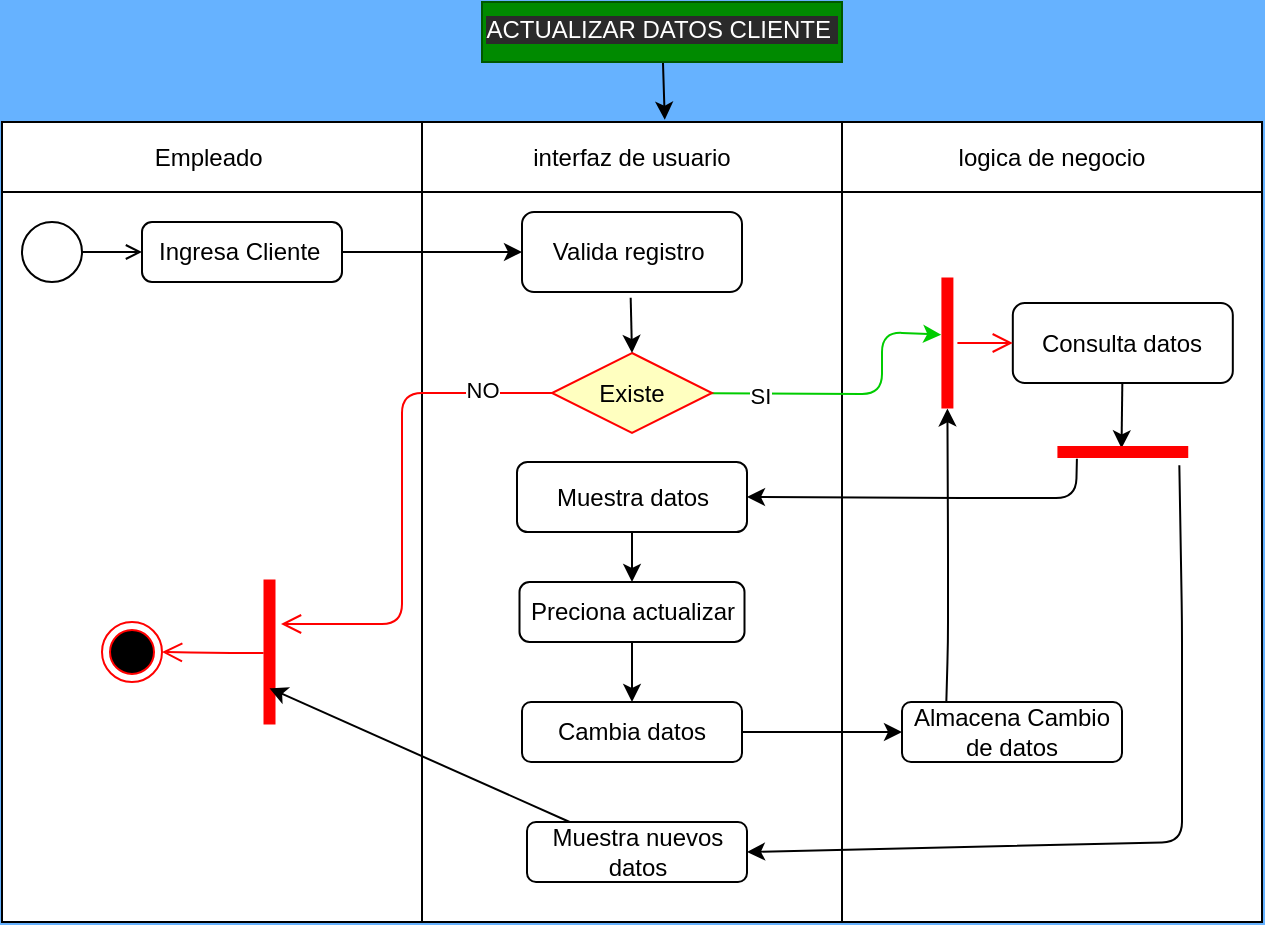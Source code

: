 <mxfile>
    <diagram id="LK1D6-XNAhjSKakinBuj" name="Page-1">
        <mxGraphModel dx="760" dy="607" grid="1" gridSize="10" guides="1" tooltips="1" connect="1" arrows="1" fold="1" page="1" pageScale="1" pageWidth="827" pageHeight="1169" background="#66B2FF" math="0" shadow="0">
            <root>
                <mxCell id="0"/>
                <mxCell id="1" parent="0"/>
                <mxCell id="40" value="" style="shape=table;startSize=0;container=1;collapsible=0;childLayout=tableLayout;" parent="1" vertex="1">
                    <mxGeometry x="60" y="280" width="630" height="400" as="geometry"/>
                </mxCell>
                <mxCell id="41" value="" style="shape=partialRectangle;collapsible=0;dropTarget=0;pointerEvents=0;fillColor=none;top=0;left=0;bottom=0;right=0;points=[[0,0.5],[1,0.5]];portConstraint=eastwest;" parent="40" vertex="1">
                    <mxGeometry width="630" height="35" as="geometry"/>
                </mxCell>
                <mxCell id="42" value="Empleado&amp;nbsp;" style="shape=partialRectangle;html=1;whiteSpace=wrap;connectable=0;overflow=hidden;fillColor=none;top=0;left=0;bottom=0;right=0;pointerEvents=1;" parent="41" vertex="1">
                    <mxGeometry width="210" height="35" as="geometry">
                        <mxRectangle width="210" height="35" as="alternateBounds"/>
                    </mxGeometry>
                </mxCell>
                <mxCell id="43" value="interfaz de usuario" style="shape=partialRectangle;html=1;whiteSpace=wrap;connectable=0;overflow=hidden;fillColor=none;top=0;left=0;bottom=0;right=0;pointerEvents=1;" parent="41" vertex="1">
                    <mxGeometry x="210" width="210" height="35" as="geometry">
                        <mxRectangle width="210" height="35" as="alternateBounds"/>
                    </mxGeometry>
                </mxCell>
                <mxCell id="44" value="logica de negocio" style="shape=partialRectangle;html=1;whiteSpace=wrap;connectable=0;overflow=hidden;fillColor=none;top=0;left=0;bottom=0;right=0;pointerEvents=1;" parent="41" vertex="1">
                    <mxGeometry x="420" width="210" height="35" as="geometry">
                        <mxRectangle width="210" height="35" as="alternateBounds"/>
                    </mxGeometry>
                </mxCell>
                <mxCell id="45" value="" style="shape=partialRectangle;collapsible=0;dropTarget=0;pointerEvents=0;fillColor=none;top=0;left=0;bottom=0;right=0;points=[[0,0.5],[1,0.5]];portConstraint=eastwest;" parent="40" vertex="1">
                    <mxGeometry y="35" width="630" height="365" as="geometry"/>
                </mxCell>
                <mxCell id="46" value="" style="shape=partialRectangle;html=1;whiteSpace=wrap;connectable=0;overflow=hidden;fillColor=none;top=0;left=0;bottom=0;right=0;pointerEvents=1;" parent="45" vertex="1">
                    <mxGeometry width="210" height="365" as="geometry">
                        <mxRectangle width="210" height="365" as="alternateBounds"/>
                    </mxGeometry>
                </mxCell>
                <mxCell id="47" value="" style="shape=partialRectangle;html=1;whiteSpace=wrap;connectable=0;overflow=hidden;fillColor=none;top=0;left=0;bottom=0;right=0;pointerEvents=1;" parent="45" vertex="1">
                    <mxGeometry x="210" width="210" height="365" as="geometry">
                        <mxRectangle width="210" height="365" as="alternateBounds"/>
                    </mxGeometry>
                </mxCell>
                <mxCell id="48" value="" style="shape=partialRectangle;html=1;whiteSpace=wrap;connectable=0;overflow=hidden;fillColor=none;top=0;left=0;bottom=0;right=0;pointerEvents=1;" parent="45" vertex="1">
                    <mxGeometry x="420" width="210" height="365" as="geometry">
                        <mxRectangle width="210" height="365" as="alternateBounds"/>
                    </mxGeometry>
                </mxCell>
                <mxCell id="49" value="Valida registro&amp;nbsp;" style="rounded=1;whiteSpace=wrap;html=1;fillColor=#FFFFFF;fontColor=#000000;" parent="1" vertex="1">
                    <mxGeometry x="320" y="325" width="110" height="40" as="geometry"/>
                </mxCell>
                <mxCell id="84" style="edgeStyle=none;html=1;entryX=0.51;entryY=0.682;entryDx=0;entryDy=0;entryPerimeter=0;" parent="1" source="51" target="82" edge="1">
                    <mxGeometry relative="1" as="geometry"/>
                </mxCell>
                <mxCell id="51" value="Consulta datos" style="rounded=1;whiteSpace=wrap;html=1;fillColor=#FFFFFF;fontColor=#000000;" parent="1" vertex="1">
                    <mxGeometry x="565.41" y="370.5" width="110" height="40" as="geometry"/>
                </mxCell>
                <mxCell id="52" style="edgeStyle=none;html=1;entryX=0.5;entryY=0;entryDx=0;entryDy=0;" parent="1" source="53" target="68" edge="1">
                    <mxGeometry relative="1" as="geometry"/>
                </mxCell>
                <mxCell id="53" value="Muestra datos" style="whiteSpace=wrap;html=1;fillColor=#FFFFFF;fontColor=#000000;rounded=1;" parent="1" vertex="1">
                    <mxGeometry x="317.5" y="450" width="115" height="35" as="geometry"/>
                </mxCell>
                <mxCell id="54" style="edgeStyle=none;html=1;" parent="1" source="55" target="49" edge="1">
                    <mxGeometry relative="1" as="geometry"/>
                </mxCell>
                <mxCell id="55" value="&lt;span style=&quot;color: rgb(0 , 0 , 0)&quot;&gt;Ingresa Cliente&amp;nbsp;&lt;/span&gt;" style="html=1;align=center;verticalAlign=middle;rounded=1;absoluteArcSize=1;arcSize=10;dashed=0;fillColor=#FFFFFF;" parent="1" vertex="1">
                    <mxGeometry x="130" y="330" width="100" height="30" as="geometry"/>
                </mxCell>
                <mxCell id="56" value="" style="ellipse;html=1;fillColor=#FFFFFF;" parent="1" vertex="1">
                    <mxGeometry x="70" y="330" width="30" height="30" as="geometry"/>
                </mxCell>
                <mxCell id="57" value="" style="endArrow=open;html=1;rounded=0;align=center;verticalAlign=top;endFill=0;labelBackgroundColor=none;endSize=6;" parent="1" source="56" edge="1">
                    <mxGeometry relative="1" as="geometry">
                        <mxPoint x="130" y="345" as="targetPoint"/>
                    </mxGeometry>
                </mxCell>
                <mxCell id="58" style="edgeStyle=none;html=1;strokeColor=#00CC00;entryX=0.564;entryY=0.19;entryDx=0;entryDy=0;entryPerimeter=0;" parent="1" source="60" target="80" edge="1">
                    <mxGeometry relative="1" as="geometry">
                        <Array as="points">
                            <mxPoint x="500" y="416"/>
                            <mxPoint x="500" y="385"/>
                        </Array>
                        <mxPoint x="520" y="385" as="targetPoint"/>
                    </mxGeometry>
                </mxCell>
                <mxCell id="59" value="SI" style="edgeLabel;html=1;align=center;verticalAlign=middle;resizable=0;points=[];" parent="58" vertex="1" connectable="0">
                    <mxGeometry x="-0.668" y="-1" relative="1" as="geometry">
                        <mxPoint as="offset"/>
                    </mxGeometry>
                </mxCell>
                <mxCell id="60" value="&lt;font color=&quot;#000000&quot;&gt;Existe&lt;/font&gt;" style="rhombus;whiteSpace=wrap;html=1;fillColor=#ffffc0;strokeColor=#ff0000;" parent="1" vertex="1">
                    <mxGeometry x="335" y="395.5" width="80" height="40" as="geometry"/>
                </mxCell>
                <mxCell id="61" value="" style="edgeStyle=orthogonalEdgeStyle;html=1;align=left;verticalAlign=top;endArrow=open;endSize=8;strokeColor=#ff0000;entryX=0.312;entryY=-0.075;entryDx=0;entryDy=0;entryPerimeter=0;" parent="1" source="60" target="73" edge="1">
                    <mxGeometry x="-0.718" relative="1" as="geometry">
                        <mxPoint x="375" y="470" as="targetPoint"/>
                        <mxPoint as="offset"/>
                        <Array as="points">
                            <mxPoint x="260" y="416"/>
                            <mxPoint x="260" y="531"/>
                            <mxPoint x="200" y="531"/>
                        </Array>
                    </mxGeometry>
                </mxCell>
                <mxCell id="62" value="NO" style="edgeLabel;html=1;align=center;verticalAlign=middle;resizable=0;points=[];" parent="61" vertex="1" connectable="0">
                    <mxGeometry x="-0.719" y="-2" relative="1" as="geometry">
                        <mxPoint as="offset"/>
                    </mxGeometry>
                </mxCell>
                <mxCell id="63" value="" style="endArrow=classic;html=1;entryX=0.5;entryY=0;entryDx=0;entryDy=0;exitX=0.494;exitY=1.073;exitDx=0;exitDy=0;exitPerimeter=0;" parent="1" source="49" target="60" edge="1">
                    <mxGeometry width="50" height="50" relative="1" as="geometry">
                        <mxPoint x="290" y="430" as="sourcePoint"/>
                        <mxPoint x="340" y="380" as="targetPoint"/>
                    </mxGeometry>
                </mxCell>
                <mxCell id="64" value="" style="ellipse;html=1;shape=endState;fillColor=#000000;strokeColor=#ff0000;" parent="1" vertex="1">
                    <mxGeometry x="110" y="530" width="30" height="30" as="geometry"/>
                </mxCell>
                <mxCell id="65" style="edgeStyle=none;html=1;entryX=0.526;entryY=-0.032;entryDx=0;entryDy=0;entryPerimeter=0;" parent="1" source="66" target="41" edge="1">
                    <mxGeometry relative="1" as="geometry"/>
                </mxCell>
                <mxCell id="66" value="&lt;span style=&quot;color: rgb(255 , 255 , 255) ; font-family: &amp;#34;helvetica&amp;#34; ; font-size: 12px ; font-style: normal ; font-weight: 400 ; letter-spacing: normal ; text-indent: 0px ; text-transform: none ; word-spacing: 0px ; background-color: rgb(42 , 42 , 42) ; display: inline ; float: none&quot;&gt;ACTUALIZAR DATOS CLIENTE&amp;nbsp;&lt;/span&gt;" style="text;whiteSpace=wrap;html=1;fillColor=#008a00;fontColor=#ffffff;strokeColor=#005700;align=center;" parent="1" vertex="1">
                    <mxGeometry x="300" y="220" width="180" height="30" as="geometry"/>
                </mxCell>
                <mxCell id="75" style="edgeStyle=none;html=1;entryX=0.5;entryY=0;entryDx=0;entryDy=0;" parent="1" source="68" target="72" edge="1">
                    <mxGeometry relative="1" as="geometry"/>
                </mxCell>
                <mxCell id="68" value="Preciona actualizar" style="html=1;align=center;verticalAlign=middle;rounded=1;absoluteArcSize=1;arcSize=10;dashed=0;fillColor=#FFFFFF;fontColor=#000000;" parent="1" vertex="1">
                    <mxGeometry x="318.75" y="510" width="112.5" height="30" as="geometry"/>
                </mxCell>
                <mxCell id="78" style="edgeStyle=none;html=1;entryX=0;entryY=0.5;entryDx=0;entryDy=0;" parent="1" source="72" target="76" edge="1">
                    <mxGeometry relative="1" as="geometry"/>
                </mxCell>
                <mxCell id="72" value="Cambia datos" style="rounded=1;whiteSpace=wrap;html=1;fillColor=#FFFFFF;fontColor=#000000;" parent="1" vertex="1">
                    <mxGeometry x="320.0" y="570" width="110" height="30" as="geometry"/>
                </mxCell>
                <mxCell id="73" value="" style="shape=line;html=1;strokeWidth=6;strokeColor=#ff0000;rotation=90;" parent="1" vertex="1">
                    <mxGeometry x="157.5" y="540" width="72.5" height="10" as="geometry"/>
                </mxCell>
                <mxCell id="74" value="" style="edgeStyle=orthogonalEdgeStyle;html=1;verticalAlign=bottom;endArrow=open;endSize=8;strokeColor=#ff0000;exitX=0.507;exitY=0.795;exitDx=0;exitDy=0;exitPerimeter=0;entryX=1;entryY=0.5;entryDx=0;entryDy=0;" parent="1" source="73" target="64" edge="1">
                    <mxGeometry relative="1" as="geometry">
                        <mxPoint x="240" y="560" as="targetPoint"/>
                    </mxGeometry>
                </mxCell>
                <mxCell id="83" style="edgeStyle=none;html=1;entryX=0;entryY=0.5;entryDx=0;entryDy=0;entryPerimeter=0;exitX=0.201;exitY=0.064;exitDx=0;exitDy=0;exitPerimeter=0;" parent="1" source="76" target="80" edge="1">
                    <mxGeometry relative="1" as="geometry">
                        <Array as="points">
                            <mxPoint x="533" y="540"/>
                            <mxPoint x="533" y="490"/>
                        </Array>
                    </mxGeometry>
                </mxCell>
                <mxCell id="76" value="Almacena Cambio de datos" style="rounded=1;whiteSpace=wrap;html=1;fillColor=#FFFFFF;fontColor=#000000;" parent="1" vertex="1">
                    <mxGeometry x="510.0" y="570" width="110" height="30" as="geometry"/>
                </mxCell>
                <mxCell id="87" style="edgeStyle=none;html=1;entryX=0.75;entryY=0.5;entryDx=0;entryDy=0;entryPerimeter=0;" parent="1" source="79" target="73" edge="1">
                    <mxGeometry relative="1" as="geometry"/>
                </mxCell>
                <mxCell id="79" value="Muestra nuevos datos" style="rounded=1;whiteSpace=wrap;html=1;fillColor=#FFFFFF;fontColor=#000000;" parent="1" vertex="1">
                    <mxGeometry x="322.5" y="630" width="110" height="30" as="geometry"/>
                </mxCell>
                <mxCell id="80" value="" style="shape=line;html=1;strokeWidth=6;strokeColor=#ff0000;rotation=-90;" parent="1" vertex="1">
                    <mxGeometry x="500" y="385.5" width="65.41" height="10" as="geometry"/>
                </mxCell>
                <mxCell id="81" value="" style="edgeStyle=orthogonalEdgeStyle;html=1;verticalAlign=bottom;endArrow=open;endSize=8;strokeColor=#ff0000;entryX=0;entryY=0.5;entryDx=0;entryDy=0;" parent="1" source="80" target="51" edge="1">
                    <mxGeometry relative="1" as="geometry">
                        <mxPoint x="570" y="390" as="targetPoint"/>
                    </mxGeometry>
                </mxCell>
                <mxCell id="85" style="edgeStyle=none;html=1;entryX=1;entryY=0.5;entryDx=0;entryDy=0;exitX=0.851;exitY=0.16;exitDx=0;exitDy=0;exitPerimeter=0;" parent="1" source="82" target="53" edge="1">
                    <mxGeometry relative="1" as="geometry">
                        <Array as="points">
                            <mxPoint x="597" y="468"/>
                            <mxPoint x="550" y="468"/>
                        </Array>
                    </mxGeometry>
                </mxCell>
                <mxCell id="86" style="edgeStyle=none;html=1;entryX=1;entryY=0.5;entryDx=0;entryDy=0;exitX=0.068;exitY=-0.16;exitDx=0;exitDy=0;exitPerimeter=0;" parent="1" source="82" target="79" edge="1">
                    <mxGeometry relative="1" as="geometry">
                        <Array as="points">
                            <mxPoint x="650" y="530"/>
                            <mxPoint x="650" y="640"/>
                        </Array>
                    </mxGeometry>
                </mxCell>
                <mxCell id="82" value="" style="shape=line;html=1;strokeWidth=6;strokeColor=#ff0000;rotation=-180;" parent="1" vertex="1">
                    <mxGeometry x="587.71" y="440" width="65.41" height="10" as="geometry"/>
                </mxCell>
            </root>
        </mxGraphModel>
    </diagram>
</mxfile>